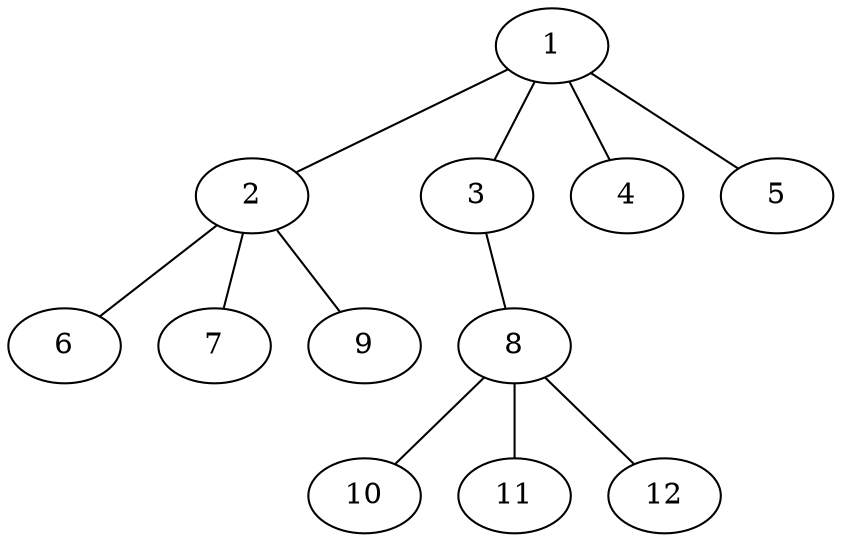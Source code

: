 graph molecule_3395 {
	1	 [chem=C];
	2	 [chem=C];
	1 -- 2	 [valence=1];
	3	 [chem=O];
	1 -- 3	 [valence=1];
	4	 [chem=F];
	1 -- 4	 [valence=1];
	5	 [chem=F];
	1 -- 5	 [valence=1];
	6	 [chem=Cl];
	2 -- 6	 [valence=1];
	7	 [chem=Cl];
	2 -- 7	 [valence=1];
	9	 [chem=H];
	2 -- 9	 [valence=1];
	8	 [chem=C];
	3 -- 8	 [valence=1];
	10	 [chem=H];
	8 -- 10	 [valence=1];
	11	 [chem=H];
	8 -- 11	 [valence=1];
	12	 [chem=H];
	8 -- 12	 [valence=1];
}
